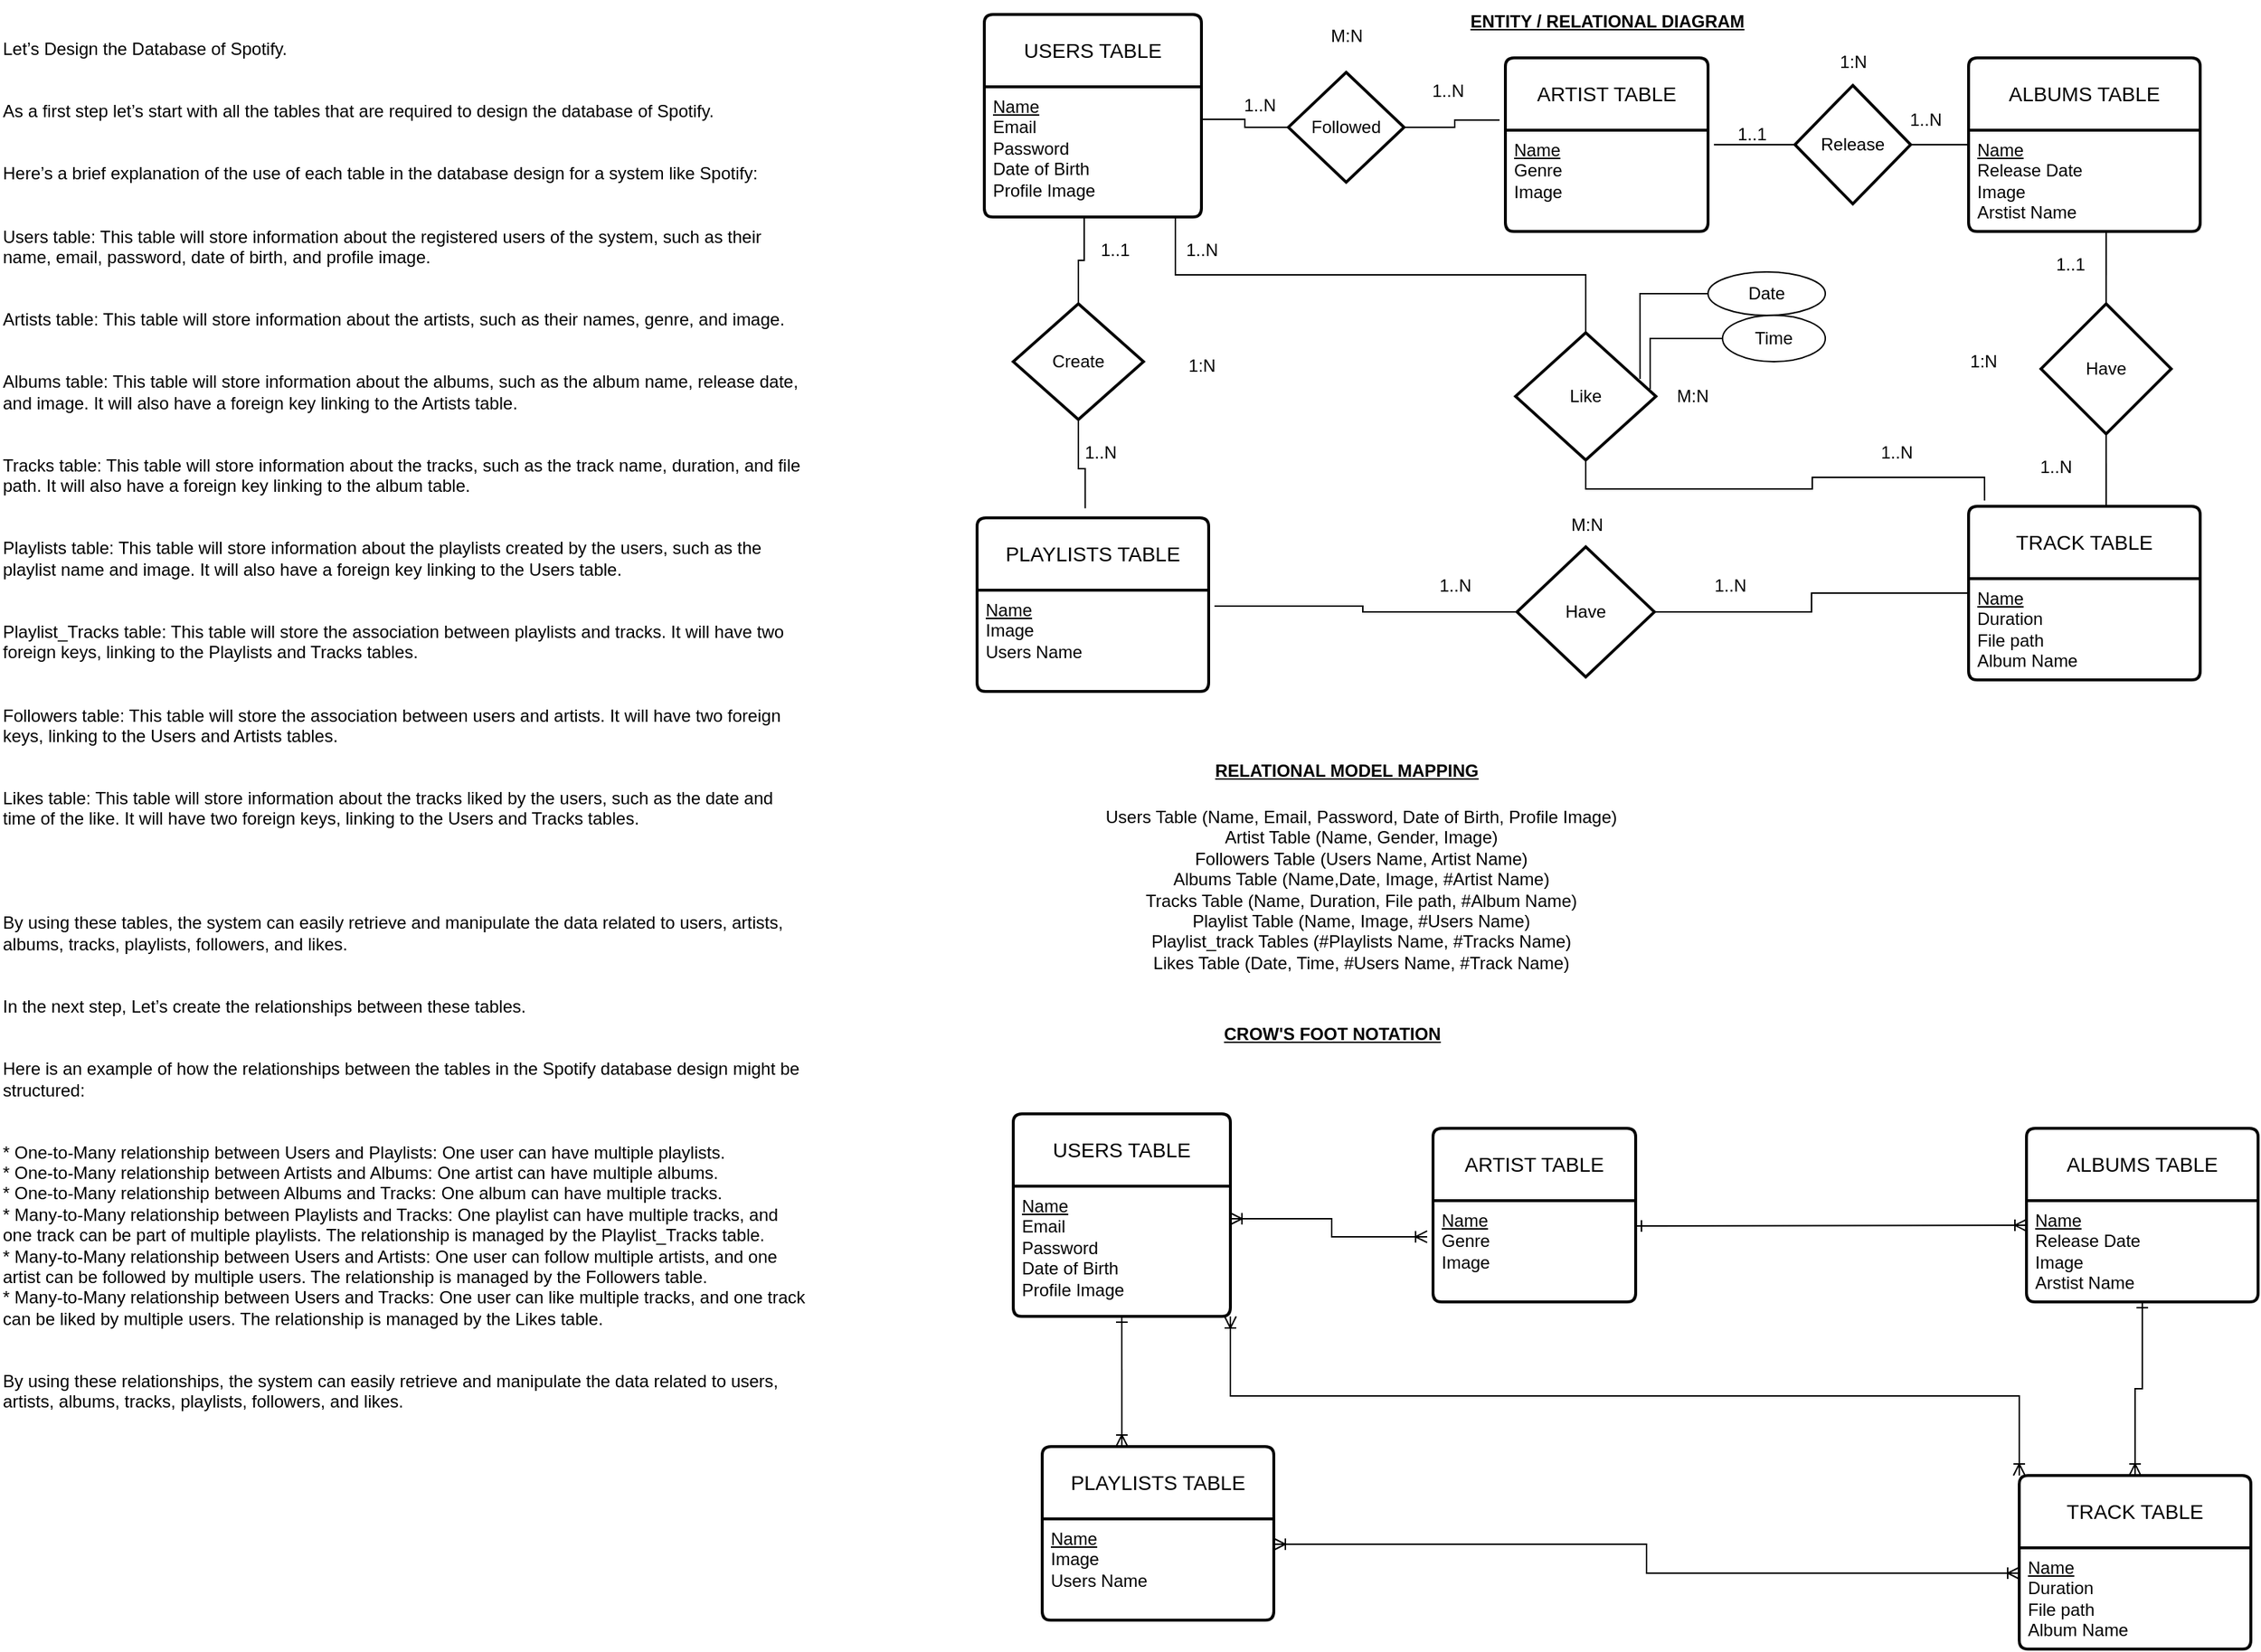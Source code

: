 <mxfile version="21.6.1" type="device">
  <diagram id="R2lEEEUBdFMjLlhIrx00" name="Page-1">
    <mxGraphModel dx="2084" dy="737" grid="1" gridSize="10" guides="1" tooltips="1" connect="1" arrows="1" fold="1" page="1" pageScale="1" pageWidth="850" pageHeight="1100" math="0" shadow="0" extFonts="Permanent Marker^https://fonts.googleapis.com/css?family=Permanent+Marker">
      <root>
        <mxCell id="0" />
        <mxCell id="1" parent="0" />
        <mxCell id="0R5_wL4fo3mR4aE9MmKr-1" value="USERS TABLE" style="swimlane;childLayout=stackLayout;horizontal=1;startSize=50;horizontalStack=0;rounded=1;fontSize=14;fontStyle=0;strokeWidth=2;resizeParent=0;resizeLast=1;shadow=0;dashed=0;align=center;arcSize=4;whiteSpace=wrap;html=1;" parent="1" vertex="1">
          <mxGeometry x="10" y="10" width="150" height="140" as="geometry" />
        </mxCell>
        <mxCell id="0R5_wL4fo3mR4aE9MmKr-2" value="&lt;u&gt;Name&lt;br&gt;&lt;/u&gt;Email&lt;br&gt;Password&amp;nbsp;&lt;br&gt;Date of&amp;nbsp;Birth&lt;br&gt;Profile Image" style="align=left;strokeColor=none;fillColor=none;spacingLeft=4;fontSize=12;verticalAlign=top;resizable=0;rotatable=0;part=1;html=1;" parent="0R5_wL4fo3mR4aE9MmKr-1" vertex="1">
          <mxGeometry y="50" width="150" height="90" as="geometry" />
        </mxCell>
        <mxCell id="0R5_wL4fo3mR4aE9MmKr-5" value="ARTIST TABLE" style="swimlane;childLayout=stackLayout;horizontal=1;startSize=50;horizontalStack=0;rounded=1;fontSize=14;fontStyle=0;strokeWidth=2;resizeParent=0;resizeLast=1;shadow=0;dashed=0;align=center;arcSize=4;whiteSpace=wrap;html=1;" parent="1" vertex="1">
          <mxGeometry x="370" y="40" width="140" height="120" as="geometry" />
        </mxCell>
        <mxCell id="0R5_wL4fo3mR4aE9MmKr-6" value="&lt;u&gt;Name&lt;/u&gt;&lt;br&gt;Genre&lt;br&gt;Image" style="align=left;strokeColor=none;fillColor=none;spacingLeft=4;fontSize=12;verticalAlign=top;resizable=0;rotatable=0;part=1;html=1;" parent="0R5_wL4fo3mR4aE9MmKr-5" vertex="1">
          <mxGeometry y="50" width="140" height="70" as="geometry" />
        </mxCell>
        <mxCell id="0R5_wL4fo3mR4aE9MmKr-7" value="ALBUMS TABLE" style="swimlane;childLayout=stackLayout;horizontal=1;startSize=50;horizontalStack=0;rounded=1;fontSize=14;fontStyle=0;strokeWidth=2;resizeParent=0;resizeLast=1;shadow=0;dashed=0;align=center;arcSize=4;whiteSpace=wrap;html=1;" parent="1" vertex="1">
          <mxGeometry x="690" y="40" width="160" height="120" as="geometry" />
        </mxCell>
        <mxCell id="0R5_wL4fo3mR4aE9MmKr-8" value="&lt;u&gt;Name&lt;/u&gt;&lt;br&gt;Release Date&lt;br&gt;Image&lt;br&gt;Arstist Name" style="align=left;strokeColor=none;fillColor=none;spacingLeft=4;fontSize=12;verticalAlign=top;resizable=0;rotatable=0;part=1;html=1;" parent="0R5_wL4fo3mR4aE9MmKr-7" vertex="1">
          <mxGeometry y="50" width="160" height="70" as="geometry" />
        </mxCell>
        <mxCell id="0R5_wL4fo3mR4aE9MmKr-9" value="TRACK TABLE" style="swimlane;childLayout=stackLayout;horizontal=1;startSize=50;horizontalStack=0;rounded=1;fontSize=14;fontStyle=0;strokeWidth=2;resizeParent=0;resizeLast=1;shadow=0;dashed=0;align=center;arcSize=4;whiteSpace=wrap;html=1;" parent="1" vertex="1">
          <mxGeometry x="690" y="350" width="160" height="120" as="geometry" />
        </mxCell>
        <mxCell id="0R5_wL4fo3mR4aE9MmKr-10" value="&lt;u&gt;Name&lt;/u&gt;&lt;br&gt;Duration&lt;br&gt;File path&lt;br&gt;Album Name" style="align=left;strokeColor=none;fillColor=none;spacingLeft=4;fontSize=12;verticalAlign=top;resizable=0;rotatable=0;part=1;html=1;" parent="0R5_wL4fo3mR4aE9MmKr-9" vertex="1">
          <mxGeometry y="50" width="160" height="70" as="geometry" />
        </mxCell>
        <mxCell id="0R5_wL4fo3mR4aE9MmKr-11" value="PLAYLISTS TABLE" style="swimlane;childLayout=stackLayout;horizontal=1;startSize=50;horizontalStack=0;rounded=1;fontSize=14;fontStyle=0;strokeWidth=2;resizeParent=0;resizeLast=1;shadow=0;dashed=0;align=center;arcSize=4;whiteSpace=wrap;html=1;" parent="1" vertex="1">
          <mxGeometry x="5" y="358" width="160" height="120" as="geometry" />
        </mxCell>
        <mxCell id="0R5_wL4fo3mR4aE9MmKr-12" value="&lt;u&gt;Name&lt;/u&gt;&lt;br&gt;Image&lt;br&gt;Users Name" style="align=left;strokeColor=none;fillColor=none;spacingLeft=4;fontSize=12;verticalAlign=top;resizable=0;rotatable=0;part=1;html=1;" parent="0R5_wL4fo3mR4aE9MmKr-11" vertex="1">
          <mxGeometry y="50" width="160" height="70" as="geometry" />
        </mxCell>
        <mxCell id="0R5_wL4fo3mR4aE9MmKr-26" style="edgeStyle=orthogonalEdgeStyle;rounded=0;orthogonalLoop=1;jettySize=auto;html=1;exitX=0.5;exitY=1;exitDx=0;exitDy=0;exitPerimeter=0;entryX=0.467;entryY=-0.055;entryDx=0;entryDy=0;entryPerimeter=0;endArrow=none;endFill=0;" parent="1" source="0R5_wL4fo3mR4aE9MmKr-21" target="0R5_wL4fo3mR4aE9MmKr-11" edge="1">
          <mxGeometry relative="1" as="geometry" />
        </mxCell>
        <mxCell id="0R5_wL4fo3mR4aE9MmKr-27" style="edgeStyle=orthogonalEdgeStyle;rounded=0;orthogonalLoop=1;jettySize=auto;html=1;exitX=0.5;exitY=0;exitDx=0;exitDy=0;exitPerimeter=0;entryX=0.46;entryY=1.011;entryDx=0;entryDy=0;entryPerimeter=0;endArrow=none;endFill=0;" parent="1" source="0R5_wL4fo3mR4aE9MmKr-21" target="0R5_wL4fo3mR4aE9MmKr-2" edge="1">
          <mxGeometry relative="1" as="geometry" />
        </mxCell>
        <mxCell id="0R5_wL4fo3mR4aE9MmKr-21" value="Create" style="strokeWidth=2;html=1;shape=mxgraph.flowchart.decision;whiteSpace=wrap;" parent="1" vertex="1">
          <mxGeometry x="30" y="210" width="90" height="80" as="geometry" />
        </mxCell>
        <mxCell id="0R5_wL4fo3mR4aE9MmKr-28" value="1..1" style="text;html=1;align=center;verticalAlign=middle;resizable=0;points=[];autosize=1;strokeColor=none;fillColor=none;" parent="1" vertex="1">
          <mxGeometry x="80" y="158" width="40" height="30" as="geometry" />
        </mxCell>
        <mxCell id="0R5_wL4fo3mR4aE9MmKr-29" value="1..N" style="text;html=1;align=center;verticalAlign=middle;resizable=0;points=[];autosize=1;strokeColor=none;fillColor=none;" parent="1" vertex="1">
          <mxGeometry x="65" y="298" width="50" height="30" as="geometry" />
        </mxCell>
        <mxCell id="0R5_wL4fo3mR4aE9MmKr-30" value="1:N" style="text;html=1;align=center;verticalAlign=middle;resizable=0;points=[];autosize=1;strokeColor=none;fillColor=none;" parent="1" vertex="1">
          <mxGeometry x="140" y="238" width="40" height="30" as="geometry" />
        </mxCell>
        <mxCell id="0R5_wL4fo3mR4aE9MmKr-33" style="edgeStyle=orthogonalEdgeStyle;rounded=0;orthogonalLoop=1;jettySize=auto;html=1;exitX=1;exitY=0.5;exitDx=0;exitDy=0;exitPerimeter=0;entryX=0;entryY=0.5;entryDx=0;entryDy=0;endArrow=none;endFill=0;" parent="1" source="0R5_wL4fo3mR4aE9MmKr-31" target="0R5_wL4fo3mR4aE9MmKr-7" edge="1">
          <mxGeometry relative="1" as="geometry" />
        </mxCell>
        <mxCell id="0R5_wL4fo3mR4aE9MmKr-36" style="edgeStyle=orthogonalEdgeStyle;rounded=0;orthogonalLoop=1;jettySize=auto;html=1;exitX=0;exitY=0.5;exitDx=0;exitDy=0;exitPerimeter=0;entryX=1.029;entryY=0.143;entryDx=0;entryDy=0;entryPerimeter=0;endArrow=none;endFill=0;" parent="1" source="0R5_wL4fo3mR4aE9MmKr-31" target="0R5_wL4fo3mR4aE9MmKr-6" edge="1">
          <mxGeometry relative="1" as="geometry" />
        </mxCell>
        <mxCell id="0R5_wL4fo3mR4aE9MmKr-31" value="Release" style="strokeWidth=2;html=1;shape=mxgraph.flowchart.decision;whiteSpace=wrap;" parent="1" vertex="1">
          <mxGeometry x="570" y="59" width="80" height="82" as="geometry" />
        </mxCell>
        <mxCell id="0R5_wL4fo3mR4aE9MmKr-37" value="1..1" style="text;html=1;align=center;verticalAlign=middle;resizable=0;points=[];autosize=1;strokeColor=none;fillColor=none;" parent="1" vertex="1">
          <mxGeometry x="520" y="78" width="40" height="30" as="geometry" />
        </mxCell>
        <mxCell id="0R5_wL4fo3mR4aE9MmKr-38" value="1..N" style="text;html=1;align=center;verticalAlign=middle;resizable=0;points=[];autosize=1;strokeColor=none;fillColor=none;" parent="1" vertex="1">
          <mxGeometry x="635" y="68" width="50" height="30" as="geometry" />
        </mxCell>
        <mxCell id="0R5_wL4fo3mR4aE9MmKr-39" value="1:N" style="text;html=1;align=center;verticalAlign=middle;resizable=0;points=[];autosize=1;strokeColor=none;fillColor=none;" parent="1" vertex="1">
          <mxGeometry x="590" y="28" width="40" height="30" as="geometry" />
        </mxCell>
        <mxCell id="0R5_wL4fo3mR4aE9MmKr-41" style="edgeStyle=orthogonalEdgeStyle;rounded=0;orthogonalLoop=1;jettySize=auto;html=1;exitX=0.5;exitY=0;exitDx=0;exitDy=0;exitPerimeter=0;entryX=0.594;entryY=1;entryDx=0;entryDy=0;entryPerimeter=0;endArrow=none;endFill=0;" parent="1" source="0R5_wL4fo3mR4aE9MmKr-40" target="0R5_wL4fo3mR4aE9MmKr-8" edge="1">
          <mxGeometry relative="1" as="geometry" />
        </mxCell>
        <mxCell id="0R5_wL4fo3mR4aE9MmKr-42" style="edgeStyle=orthogonalEdgeStyle;rounded=0;orthogonalLoop=1;jettySize=auto;html=1;exitX=0.5;exitY=1;exitDx=0;exitDy=0;exitPerimeter=0;entryX=0.594;entryY=0;entryDx=0;entryDy=0;entryPerimeter=0;endArrow=none;endFill=0;" parent="1" source="0R5_wL4fo3mR4aE9MmKr-40" target="0R5_wL4fo3mR4aE9MmKr-9" edge="1">
          <mxGeometry relative="1" as="geometry" />
        </mxCell>
        <mxCell id="0R5_wL4fo3mR4aE9MmKr-40" value="Have" style="strokeWidth=2;html=1;shape=mxgraph.flowchart.decision;whiteSpace=wrap;" parent="1" vertex="1">
          <mxGeometry x="740" y="210" width="90" height="90" as="geometry" />
        </mxCell>
        <mxCell id="0R5_wL4fo3mR4aE9MmKr-43" value="1..1" style="text;html=1;align=center;verticalAlign=middle;resizable=0;points=[];autosize=1;strokeColor=none;fillColor=none;" parent="1" vertex="1">
          <mxGeometry x="740" y="168" width="40" height="30" as="geometry" />
        </mxCell>
        <mxCell id="0R5_wL4fo3mR4aE9MmKr-44" value="1..N" style="text;html=1;align=center;verticalAlign=middle;resizable=0;points=[];autosize=1;strokeColor=none;fillColor=none;" parent="1" vertex="1">
          <mxGeometry x="725" y="308" width="50" height="30" as="geometry" />
        </mxCell>
        <mxCell id="0R5_wL4fo3mR4aE9MmKr-45" value="1:N" style="text;html=1;align=center;verticalAlign=middle;resizable=0;points=[];autosize=1;strokeColor=none;fillColor=none;" parent="1" vertex="1">
          <mxGeometry x="680" y="235" width="40" height="30" as="geometry" />
        </mxCell>
        <mxCell id="0R5_wL4fo3mR4aE9MmKr-48" style="edgeStyle=orthogonalEdgeStyle;rounded=0;orthogonalLoop=1;jettySize=auto;html=1;exitX=1;exitY=0.5;exitDx=0;exitDy=0;exitPerimeter=0;entryX=0;entryY=0.5;entryDx=0;entryDy=0;endArrow=none;endFill=0;" parent="1" source="0R5_wL4fo3mR4aE9MmKr-47" target="0R5_wL4fo3mR4aE9MmKr-9" edge="1">
          <mxGeometry relative="1" as="geometry" />
        </mxCell>
        <mxCell id="0R5_wL4fo3mR4aE9MmKr-56" style="edgeStyle=orthogonalEdgeStyle;rounded=0;orthogonalLoop=1;jettySize=auto;html=1;exitX=0;exitY=0.5;exitDx=0;exitDy=0;exitPerimeter=0;entryX=1.025;entryY=0.157;entryDx=0;entryDy=0;entryPerimeter=0;endArrow=none;endFill=0;" parent="1" source="0R5_wL4fo3mR4aE9MmKr-47" target="0R5_wL4fo3mR4aE9MmKr-12" edge="1">
          <mxGeometry relative="1" as="geometry" />
        </mxCell>
        <mxCell id="0R5_wL4fo3mR4aE9MmKr-47" value="Have" style="strokeWidth=2;html=1;shape=mxgraph.flowchart.decision;whiteSpace=wrap;" parent="1" vertex="1">
          <mxGeometry x="378" y="378" width="95" height="90" as="geometry" />
        </mxCell>
        <mxCell id="0R5_wL4fo3mR4aE9MmKr-52" value="1..N" style="text;html=1;align=center;verticalAlign=middle;resizable=0;points=[];autosize=1;strokeColor=none;fillColor=none;" parent="1" vertex="1">
          <mxGeometry x="500" y="390" width="50" height="30" as="geometry" />
        </mxCell>
        <mxCell id="0R5_wL4fo3mR4aE9MmKr-53" value="1..N" style="text;html=1;align=center;verticalAlign=middle;resizable=0;points=[];autosize=1;strokeColor=none;fillColor=none;" parent="1" vertex="1">
          <mxGeometry x="310" y="390" width="50" height="30" as="geometry" />
        </mxCell>
        <mxCell id="0R5_wL4fo3mR4aE9MmKr-54" value="M:N" style="text;html=1;align=center;verticalAlign=middle;resizable=0;points=[];autosize=1;strokeColor=none;fillColor=none;" parent="1" vertex="1">
          <mxGeometry x="400.5" y="348" width="50" height="30" as="geometry" />
        </mxCell>
        <mxCell id="0R5_wL4fo3mR4aE9MmKr-58" style="edgeStyle=orthogonalEdgeStyle;rounded=0;orthogonalLoop=1;jettySize=auto;html=1;exitX=1;exitY=0.5;exitDx=0;exitDy=0;exitPerimeter=0;entryX=-0.029;entryY=0.358;entryDx=0;entryDy=0;entryPerimeter=0;endArrow=none;endFill=0;" parent="1" source="0R5_wL4fo3mR4aE9MmKr-57" target="0R5_wL4fo3mR4aE9MmKr-5" edge="1">
          <mxGeometry relative="1" as="geometry" />
        </mxCell>
        <mxCell id="0R5_wL4fo3mR4aE9MmKr-59" style="edgeStyle=orthogonalEdgeStyle;rounded=0;orthogonalLoop=1;jettySize=auto;html=1;exitX=0;exitY=0.5;exitDx=0;exitDy=0;exitPerimeter=0;entryX=1;entryY=0.25;entryDx=0;entryDy=0;endArrow=none;endFill=0;" parent="1" source="0R5_wL4fo3mR4aE9MmKr-57" target="0R5_wL4fo3mR4aE9MmKr-2" edge="1">
          <mxGeometry relative="1" as="geometry" />
        </mxCell>
        <mxCell id="0R5_wL4fo3mR4aE9MmKr-57" value="Followed" style="strokeWidth=2;html=1;shape=mxgraph.flowchart.decision;whiteSpace=wrap;" parent="1" vertex="1">
          <mxGeometry x="220" y="50" width="80" height="76" as="geometry" />
        </mxCell>
        <mxCell id="0R5_wL4fo3mR4aE9MmKr-60" value="1..N" style="text;html=1;align=center;verticalAlign=middle;resizable=0;points=[];autosize=1;strokeColor=none;fillColor=none;" parent="1" vertex="1">
          <mxGeometry x="175" y="58" width="50" height="30" as="geometry" />
        </mxCell>
        <mxCell id="0R5_wL4fo3mR4aE9MmKr-61" value="1..N" style="text;html=1;align=center;verticalAlign=middle;resizable=0;points=[];autosize=1;strokeColor=none;fillColor=none;" parent="1" vertex="1">
          <mxGeometry x="305" y="48" width="50" height="30" as="geometry" />
        </mxCell>
        <mxCell id="0R5_wL4fo3mR4aE9MmKr-62" value="M:N" style="text;html=1;align=center;verticalAlign=middle;resizable=0;points=[];autosize=1;strokeColor=none;fillColor=none;" parent="1" vertex="1">
          <mxGeometry x="235" y="10" width="50" height="30" as="geometry" />
        </mxCell>
        <mxCell id="0R5_wL4fo3mR4aE9MmKr-65" style="edgeStyle=orthogonalEdgeStyle;rounded=0;orthogonalLoop=1;jettySize=auto;html=1;exitX=0.5;exitY=0;exitDx=0;exitDy=0;exitPerimeter=0;entryX=0.88;entryY=1;entryDx=0;entryDy=0;entryPerimeter=0;endArrow=none;endFill=0;" parent="1" source="0R5_wL4fo3mR4aE9MmKr-63" target="0R5_wL4fo3mR4aE9MmKr-2" edge="1">
          <mxGeometry relative="1" as="geometry" />
        </mxCell>
        <mxCell id="0R5_wL4fo3mR4aE9MmKr-66" style="edgeStyle=orthogonalEdgeStyle;rounded=0;orthogonalLoop=1;jettySize=auto;html=1;exitX=0.5;exitY=1;exitDx=0;exitDy=0;exitPerimeter=0;entryX=0.069;entryY=-0.033;entryDx=0;entryDy=0;entryPerimeter=0;endArrow=none;endFill=0;" parent="1" source="0R5_wL4fo3mR4aE9MmKr-63" target="0R5_wL4fo3mR4aE9MmKr-9" edge="1">
          <mxGeometry relative="1" as="geometry" />
        </mxCell>
        <mxCell id="0R5_wL4fo3mR4aE9MmKr-63" value="Like" style="strokeWidth=2;html=1;shape=mxgraph.flowchart.decision;whiteSpace=wrap;" parent="1" vertex="1">
          <mxGeometry x="377" y="230" width="97" height="88" as="geometry" />
        </mxCell>
        <mxCell id="0R5_wL4fo3mR4aE9MmKr-67" value="1..N" style="text;html=1;align=center;verticalAlign=middle;resizable=0;points=[];autosize=1;strokeColor=none;fillColor=none;" parent="1" vertex="1">
          <mxGeometry x="135" y="158" width="50" height="30" as="geometry" />
        </mxCell>
        <mxCell id="0R5_wL4fo3mR4aE9MmKr-68" value="1..N" style="text;html=1;align=center;verticalAlign=middle;resizable=0;points=[];autosize=1;strokeColor=none;fillColor=none;" parent="1" vertex="1">
          <mxGeometry x="615" y="298" width="50" height="30" as="geometry" />
        </mxCell>
        <mxCell id="0R5_wL4fo3mR4aE9MmKr-69" value="M:N" style="text;html=1;align=center;verticalAlign=middle;resizable=0;points=[];autosize=1;strokeColor=none;fillColor=none;" parent="1" vertex="1">
          <mxGeometry x="474" y="259" width="50" height="30" as="geometry" />
        </mxCell>
        <mxCell id="0R5_wL4fo3mR4aE9MmKr-73" style="edgeStyle=orthogonalEdgeStyle;rounded=0;orthogonalLoop=1;jettySize=auto;html=1;exitX=0;exitY=0.5;exitDx=0;exitDy=0;entryX=0.887;entryY=0.364;entryDx=0;entryDy=0;entryPerimeter=0;endArrow=none;endFill=0;" parent="1" source="0R5_wL4fo3mR4aE9MmKr-70" target="0R5_wL4fo3mR4aE9MmKr-63" edge="1">
          <mxGeometry relative="1" as="geometry" />
        </mxCell>
        <mxCell id="0R5_wL4fo3mR4aE9MmKr-70" value="Date" style="ellipse;whiteSpace=wrap;html=1;align=center;" parent="1" vertex="1">
          <mxGeometry x="510" y="188" width="81" height="30" as="geometry" />
        </mxCell>
        <mxCell id="0R5_wL4fo3mR4aE9MmKr-74" style="edgeStyle=orthogonalEdgeStyle;rounded=0;orthogonalLoop=1;jettySize=auto;html=1;exitX=0;exitY=0.5;exitDx=0;exitDy=0;entryX=-0.08;entryY=0.333;entryDx=0;entryDy=0;entryPerimeter=0;endArrow=none;endFill=0;" parent="1" source="0R5_wL4fo3mR4aE9MmKr-71" target="0R5_wL4fo3mR4aE9MmKr-69" edge="1">
          <mxGeometry relative="1" as="geometry" />
        </mxCell>
        <mxCell id="0R5_wL4fo3mR4aE9MmKr-71" value="Time" style="ellipse;whiteSpace=wrap;html=1;align=center;" parent="1" vertex="1">
          <mxGeometry x="520" y="218" width="71" height="32" as="geometry" />
        </mxCell>
        <mxCell id="0R5_wL4fo3mR4aE9MmKr-75" value="&lt;u&gt;&lt;b&gt;ENTITY / RELATIONAL DIAGRAM&lt;/b&gt;&lt;/u&gt;" style="text;html=1;align=center;verticalAlign=middle;resizable=0;points=[];autosize=1;strokeColor=none;fillColor=none;" parent="1" vertex="1">
          <mxGeometry x="335" width="210" height="30" as="geometry" />
        </mxCell>
        <mxCell id="0R5_wL4fo3mR4aE9MmKr-76" value="&lt;b&gt;&lt;u&gt;RELATIONAL MODEL MAPPING&lt;/u&gt;&lt;/b&gt;" style="text;html=1;align=center;verticalAlign=middle;resizable=0;points=[];autosize=1;strokeColor=none;fillColor=none;" parent="1" vertex="1">
          <mxGeometry x="155" y="518" width="210" height="30" as="geometry" />
        </mxCell>
        <mxCell id="0R5_wL4fo3mR4aE9MmKr-77" value="Users Table (Name, Email, Password, Date of&amp;nbsp;Birth, Profile Image)&lt;br&gt;Artist Table (Name, Gender, Image)&lt;br&gt;Followers Table (Users Name, Artist Name)&lt;br&gt;Albums Table (Name,Date, Image, #Artist Name)&lt;br&gt;Tracks Table (Name, Duration, File path, #Album Name)&lt;br&gt;Playlist Table (Name, Image, #Users Name)&lt;br&gt;Playlist_track Tables (#Playlists Name, #Tracks Name)&lt;br&gt;Likes Table (Date, Time, #Users Name, #Track Name)" style="text;html=1;align=center;verticalAlign=middle;resizable=0;points=[];autosize=1;strokeColor=none;fillColor=none;" parent="1" vertex="1">
          <mxGeometry x="80" y="550" width="380" height="130" as="geometry" />
        </mxCell>
        <mxCell id="0R5_wL4fo3mR4aE9MmKr-78" value="&lt;u&gt;&lt;b&gt;CROW&#39;S FOOT NOTATION&lt;/b&gt;&lt;/u&gt;" style="text;html=1;align=center;verticalAlign=middle;resizable=0;points=[];autosize=1;strokeColor=none;fillColor=none;" parent="1" vertex="1">
          <mxGeometry x="165" y="700" width="170" height="30" as="geometry" />
        </mxCell>
        <mxCell id="0rSEhBZTYAnV_CyyV2iI-1" style="edgeStyle=orthogonalEdgeStyle;rounded=0;orthogonalLoop=1;jettySize=auto;html=1;exitX=1;exitY=1;exitDx=0;exitDy=0;entryX=0;entryY=0;entryDx=0;entryDy=0;endArrow=ERoneToMany;endFill=0;startArrow=ERoneToMany;startFill=0;" edge="1" parent="1" source="0R5_wL4fo3mR4aE9MmKr-181" target="0R5_wL4fo3mR4aE9MmKr-187">
          <mxGeometry relative="1" as="geometry" />
        </mxCell>
        <mxCell id="0R5_wL4fo3mR4aE9MmKr-181" value="USERS TABLE" style="swimlane;childLayout=stackLayout;horizontal=1;startSize=50;horizontalStack=0;rounded=1;fontSize=14;fontStyle=0;strokeWidth=2;resizeParent=0;resizeLast=1;shadow=0;dashed=0;align=center;arcSize=4;whiteSpace=wrap;html=1;" parent="1" vertex="1">
          <mxGeometry x="30" y="770" width="150" height="140" as="geometry" />
        </mxCell>
        <mxCell id="0R5_wL4fo3mR4aE9MmKr-182" value="&lt;u&gt;Name&lt;br&gt;&lt;/u&gt;Email&lt;br&gt;Password&amp;nbsp;&lt;br&gt;Date of&amp;nbsp;Birth&lt;br&gt;Profile Image" style="align=left;strokeColor=none;fillColor=none;spacingLeft=4;fontSize=12;verticalAlign=top;resizable=0;rotatable=0;part=1;html=1;" parent="0R5_wL4fo3mR4aE9MmKr-181" vertex="1">
          <mxGeometry y="50" width="150" height="90" as="geometry" />
        </mxCell>
        <mxCell id="0R5_wL4fo3mR4aE9MmKr-183" value="ARTIST TABLE" style="swimlane;childLayout=stackLayout;horizontal=1;startSize=50;horizontalStack=0;rounded=1;fontSize=14;fontStyle=0;strokeWidth=2;resizeParent=0;resizeLast=1;shadow=0;dashed=0;align=center;arcSize=4;whiteSpace=wrap;html=1;" parent="1" vertex="1">
          <mxGeometry x="320" y="780" width="140" height="120" as="geometry" />
        </mxCell>
        <mxCell id="0R5_wL4fo3mR4aE9MmKr-184" value="&lt;u&gt;Name&lt;/u&gt;&lt;br&gt;Genre&lt;br&gt;Image" style="align=left;strokeColor=none;fillColor=none;spacingLeft=4;fontSize=12;verticalAlign=top;resizable=0;rotatable=0;part=1;html=1;" parent="0R5_wL4fo3mR4aE9MmKr-183" vertex="1">
          <mxGeometry y="50" width="140" height="70" as="geometry" />
        </mxCell>
        <mxCell id="0R5_wL4fo3mR4aE9MmKr-185" value="ALBUMS TABLE" style="swimlane;childLayout=stackLayout;horizontal=1;startSize=50;horizontalStack=0;rounded=1;fontSize=14;fontStyle=0;strokeWidth=2;resizeParent=0;resizeLast=1;shadow=0;dashed=0;align=center;arcSize=4;whiteSpace=wrap;html=1;" parent="1" vertex="1">
          <mxGeometry x="730" y="780" width="160" height="120" as="geometry" />
        </mxCell>
        <mxCell id="0R5_wL4fo3mR4aE9MmKr-193" value="&lt;u&gt;Name&lt;/u&gt;&lt;br&gt;Release Date&lt;br&gt;Image&lt;br&gt;Arstist Name" style="align=left;strokeColor=none;fillColor=none;spacingLeft=4;fontSize=12;verticalAlign=top;resizable=0;rotatable=0;part=1;html=1;" parent="0R5_wL4fo3mR4aE9MmKr-185" vertex="1">
          <mxGeometry y="50" width="160" height="70" as="geometry" />
        </mxCell>
        <mxCell id="0R5_wL4fo3mR4aE9MmKr-187" value="TRACK TABLE" style="swimlane;childLayout=stackLayout;horizontal=1;startSize=50;horizontalStack=0;rounded=1;fontSize=14;fontStyle=0;strokeWidth=2;resizeParent=0;resizeLast=1;shadow=0;dashed=0;align=center;arcSize=4;whiteSpace=wrap;html=1;" parent="1" vertex="1">
          <mxGeometry x="725" y="1020" width="160" height="120" as="geometry" />
        </mxCell>
        <mxCell id="0R5_wL4fo3mR4aE9MmKr-188" value="&lt;u&gt;Name&lt;/u&gt;&lt;br&gt;Duration&lt;br&gt;File path&lt;br&gt;Album Name" style="align=left;strokeColor=none;fillColor=none;spacingLeft=4;fontSize=12;verticalAlign=top;resizable=0;rotatable=0;part=1;html=1;" parent="0R5_wL4fo3mR4aE9MmKr-187" vertex="1">
          <mxGeometry y="50" width="160" height="70" as="geometry" />
        </mxCell>
        <mxCell id="0R5_wL4fo3mR4aE9MmKr-189" value="PLAYLISTS TABLE" style="swimlane;childLayout=stackLayout;horizontal=1;startSize=50;horizontalStack=0;rounded=1;fontSize=14;fontStyle=0;strokeWidth=2;resizeParent=0;resizeLast=1;shadow=0;dashed=0;align=center;arcSize=4;whiteSpace=wrap;html=1;" parent="1" vertex="1">
          <mxGeometry x="50" y="1000" width="160" height="120" as="geometry" />
        </mxCell>
        <mxCell id="0R5_wL4fo3mR4aE9MmKr-190" value="&lt;u&gt;Name&lt;/u&gt;&lt;br&gt;Image&lt;br&gt;Users Name" style="align=left;strokeColor=none;fillColor=none;spacingLeft=4;fontSize=12;verticalAlign=top;resizable=0;rotatable=0;part=1;html=1;" parent="0R5_wL4fo3mR4aE9MmKr-189" vertex="1">
          <mxGeometry y="50" width="160" height="70" as="geometry" />
        </mxCell>
        <mxCell id="0R5_wL4fo3mR4aE9MmKr-191" style="edgeStyle=orthogonalEdgeStyle;rounded=0;orthogonalLoop=1;jettySize=auto;html=1;exitX=1;exitY=0.25;exitDx=0;exitDy=0;entryX=-0.029;entryY=0.357;entryDx=0;entryDy=0;entryPerimeter=0;endArrow=ERoneToMany;endFill=0;startArrow=ERoneToMany;startFill=0;" parent="1" source="0R5_wL4fo3mR4aE9MmKr-182" target="0R5_wL4fo3mR4aE9MmKr-184" edge="1">
          <mxGeometry relative="1" as="geometry" />
        </mxCell>
        <mxCell id="0R5_wL4fo3mR4aE9MmKr-195" style="edgeStyle=orthogonalEdgeStyle;rounded=0;orthogonalLoop=1;jettySize=auto;html=1;exitX=1;exitY=0.25;exitDx=0;exitDy=0;endArrow=ERoneToMany;endFill=0;startArrow=ERone;startFill=0;" parent="1" source="0R5_wL4fo3mR4aE9MmKr-184" edge="1">
          <mxGeometry relative="1" as="geometry">
            <mxPoint x="730" y="847" as="targetPoint" />
          </mxGeometry>
        </mxCell>
        <mxCell id="0R5_wL4fo3mR4aE9MmKr-196" style="edgeStyle=orthogonalEdgeStyle;rounded=0;orthogonalLoop=1;jettySize=auto;html=1;exitX=0.5;exitY=1;exitDx=0;exitDy=0;endArrow=ERoneToMany;endFill=0;startArrow=ERone;startFill=0;" parent="1" source="0R5_wL4fo3mR4aE9MmKr-193" target="0R5_wL4fo3mR4aE9MmKr-187" edge="1">
          <mxGeometry relative="1" as="geometry" />
        </mxCell>
        <mxCell id="0R5_wL4fo3mR4aE9MmKr-200" style="edgeStyle=orthogonalEdgeStyle;rounded=0;orthogonalLoop=1;jettySize=auto;html=1;exitX=0;exitY=0.25;exitDx=0;exitDy=0;entryX=1;entryY=0.25;entryDx=0;entryDy=0;startArrow=ERoneToMany;startFill=0;endArrow=ERoneToMany;endFill=0;" parent="1" source="0R5_wL4fo3mR4aE9MmKr-188" target="0R5_wL4fo3mR4aE9MmKr-190" edge="1">
          <mxGeometry relative="1" as="geometry" />
        </mxCell>
        <mxCell id="0R5_wL4fo3mR4aE9MmKr-201" style="edgeStyle=orthogonalEdgeStyle;rounded=0;orthogonalLoop=1;jettySize=auto;html=1;exitX=0.5;exitY=1;exitDx=0;exitDy=0;entryX=0.344;entryY=0;entryDx=0;entryDy=0;entryPerimeter=0;startArrow=ERone;startFill=0;endArrow=ERoneToMany;endFill=0;" parent="1" source="0R5_wL4fo3mR4aE9MmKr-182" target="0R5_wL4fo3mR4aE9MmKr-189" edge="1">
          <mxGeometry relative="1" as="geometry" />
        </mxCell>
        <mxCell id="0rSEhBZTYAnV_CyyV2iI-2" value="Let’s Design the Database of Spotify.&#xa;&#xa;&#xa;As a first step let’s start with all the tables that are required to design the database of Spotify.&#xa;&#xa;&#xa;Here’s a brief explanation of the use of each table in the database design for a system like Spotify:&#xa;&#xa;&#xa;Users table: This table will store information about the registered users of the system, such as their name, email, password, date of birth, and profile image.&#xa;&#xa;&#xa;Artists table: This table will store information about the artists, such as their names, genre, and image.&#xa;&#xa;&#xa;Albums table: This table will store information about the albums, such as the album name, release date, and image. It will also have a foreign key linking to the Artists table.&#xa;&#xa;&#xa;Tracks table: This table will store information about the tracks, such as the track name, duration, and file path. It will also have a foreign key linking to the album table.&#xa;&#xa;&#xa;Playlists table: This table will store information about the playlists created by the users, such as the playlist name and image. It will also have a foreign key linking to the Users table.&#xa;&#xa;&#xa;Playlist_Tracks table: This table will store the association between playlists and tracks. It will have two foreign keys, linking to the Playlists and Tracks tables.&#xa;&#xa;&#xa;Followers table: This table will store the association between users and artists. It will have two foreign keys, linking to the Users and Artists tables.&#xa;&#xa;&#xa;Likes table: This table will store information about the tracks liked by the users, such as the date and time of the like. It will have two foreign keys, linking to the Users and Tracks tables.&#xa;&#xa;&#xa;&#xa;&#xa;By using these tables, the system can easily retrieve and manipulate the data related to users, artists, albums, tracks, playlists, followers, and likes.&#xa;&#xa;&#xa;In the next step, Let’s create the relationships between these tables.&#xa;&#xa;&#xa;Here is an example of how the relationships between the tables in the Spotify database design might be structured:&#xa;&#xa;&#xa;* One-to-Many relationship between Users and Playlists: One user can have multiple playlists.&#xa;* One-to-Many relationship between Artists and Albums: One artist can have multiple albums.&#xa;* One-to-Many relationship between Albums and Tracks: One album can have multiple tracks.&#xa;* Many-to-Many relationship between Playlists and Tracks: One playlist can have multiple tracks, and one track can be part of multiple playlists. The relationship is managed by the Playlist_Tracks table.&#xa;* Many-to-Many relationship between Users and Artists: One user can follow multiple artists, and one artist can be followed by multiple users. The relationship is managed by the Followers table.&#xa;* Many-to-Many relationship between Users and Tracks: One user can like multiple tracks, and one track can be liked by multiple users. The relationship is managed by the Likes table.&#xa;&#xa;&#xa;By using these relationships, the system can easily retrieve and manipulate the data related to users, artists, albums, tracks, playlists, followers, and likes." style="text;whiteSpace=wrap;" vertex="1" parent="1">
          <mxGeometry x="-670" y="20" width="560" height="1000" as="geometry" />
        </mxCell>
      </root>
    </mxGraphModel>
  </diagram>
</mxfile>
